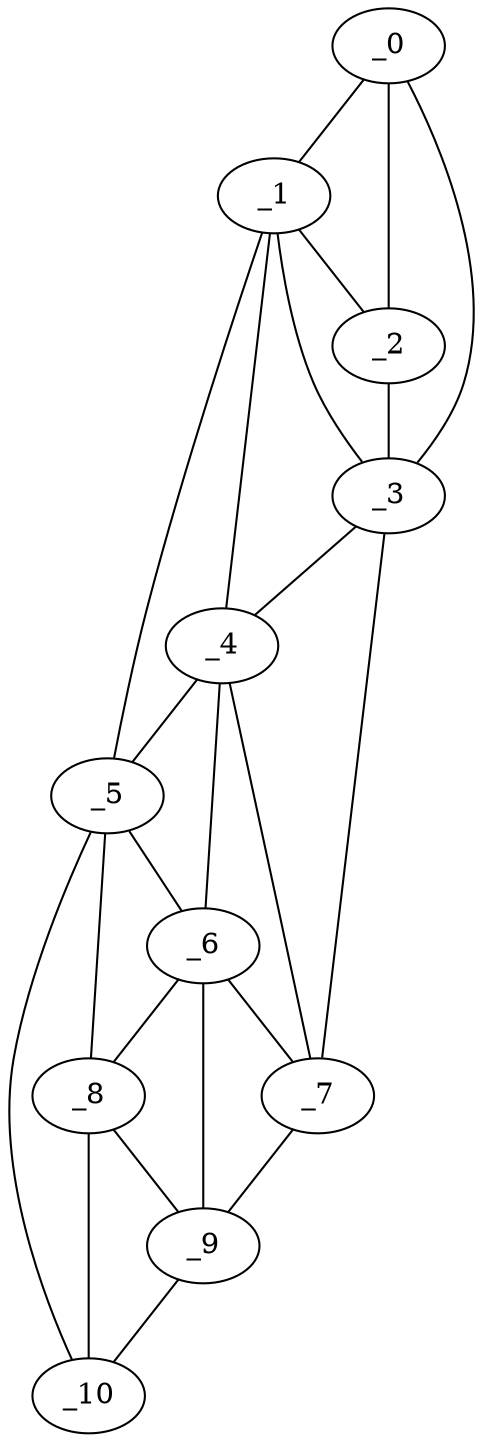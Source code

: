 graph "obj53__50.gxl" {
	_0	 [x=7,
		y=40];
	_1	 [x=34,
		y=52];
	_0 -- _1	 [valence=1];
	_2	 [x=38,
		y=35];
	_0 -- _2	 [valence=2];
	_3	 [x=71,
		y=28];
	_0 -- _3	 [valence=1];
	_1 -- _2	 [valence=2];
	_1 -- _3	 [valence=2];
	_4	 [x=80,
		y=35];
	_1 -- _4	 [valence=1];
	_5	 [x=104,
		y=75];
	_1 -- _5	 [valence=1];
	_2 -- _3	 [valence=1];
	_3 -- _4	 [valence=2];
	_7	 [x=107,
		y=47];
	_3 -- _7	 [valence=1];
	_4 -- _5	 [valence=2];
	_6	 [x=106,
		y=63];
	_4 -- _6	 [valence=2];
	_4 -- _7	 [valence=2];
	_5 -- _6	 [valence=2];
	_8	 [x=107,
		y=72];
	_5 -- _8	 [valence=2];
	_10	 [x=123,
		y=80];
	_5 -- _10	 [valence=1];
	_6 -- _7	 [valence=2];
	_6 -- _8	 [valence=2];
	_9	 [x=118,
		y=68];
	_6 -- _9	 [valence=1];
	_7 -- _9	 [valence=1];
	_8 -- _9	 [valence=2];
	_8 -- _10	 [valence=2];
	_9 -- _10	 [valence=1];
}
